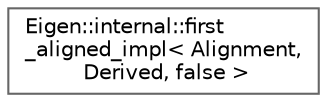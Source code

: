 digraph "Graphical Class Hierarchy"
{
 // LATEX_PDF_SIZE
  bgcolor="transparent";
  edge [fontname=Helvetica,fontsize=10,labelfontname=Helvetica,labelfontsize=10];
  node [fontname=Helvetica,fontsize=10,shape=box,height=0.2,width=0.4];
  rankdir="LR";
  Node0 [id="Node000000",label="Eigen::internal::first\l_aligned_impl\< Alignment,\l Derived, false \>",height=0.2,width=0.4,color="grey40", fillcolor="white", style="filled",URL="$structEigen_1_1internal_1_1first__aligned__impl_3_01Alignment_00_01Derived_00_01false_01_4.html",tooltip=" "];
}
